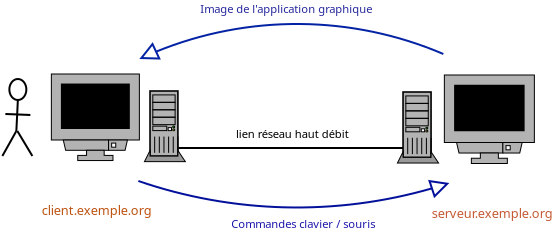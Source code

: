 <?xml version="1.0"?>
<dia:diagram xmlns:dia="http://www.lysator.liu.se/~alla/dia/">
  <dia:layer name="Arri&#232;re-plan" visible="true">
    <dia:object type="Network - General Monitor (With Stand)" version="0" id="O0">
      <dia:attribute name="obj_pos">
        <dia:point val="5.95,8.777"/>
      </dia:attribute>
      <dia:attribute name="obj_bb">
        <dia:rectangle val="3.71,4.41;8.19,9.923"/>
      </dia:attribute>
      <dia:attribute name="elem_corner">
        <dia:point val="3.75,4.45"/>
      </dia:attribute>
      <dia:attribute name="elem_width">
        <dia:real val="4.4"/>
      </dia:attribute>
      <dia:attribute name="elem_height">
        <dia:real val="4.327"/>
      </dia:attribute>
      <dia:attribute name="magnify">
        <dia:real val="1.467"/>
      </dia:attribute>
      <dia:attribute name="text">
        <dia:composite type="text">
          <dia:attribute name="string">
            <dia:string>##</dia:string>
          </dia:attribute>
          <dia:attribute name="font">
            <dia:font name="Courier"/>
          </dia:attribute>
          <dia:attribute name="height">
            <dia:real val="1"/>
          </dia:attribute>
          <dia:attribute name="pos">
            <dia:point val="5.95,9.695"/>
          </dia:attribute>
          <dia:attribute name="color">
            <dia:color val="#000000"/>
          </dia:attribute>
          <dia:attribute name="alignment">
            <dia:enum val="1"/>
          </dia:attribute>
        </dia:composite>
      </dia:attribute>
    </dia:object>
    <dia:object type="Network - General Monitor (With Stand)" version="0" id="O1">
      <dia:attribute name="obj_pos">
        <dia:point val="25.65,8.925"/>
      </dia:attribute>
      <dia:attribute name="obj_bb">
        <dia:rectangle val="23.36,4.46;27.94,10.075"/>
      </dia:attribute>
      <dia:attribute name="elem_corner">
        <dia:point val="23.4,4.5"/>
      </dia:attribute>
      <dia:attribute name="elem_width">
        <dia:real val="4.5"/>
      </dia:attribute>
      <dia:attribute name="elem_height">
        <dia:real val="4.425"/>
      </dia:attribute>
      <dia:attribute name="magnify">
        <dia:real val="1.5"/>
      </dia:attribute>
      <dia:attribute name="text">
        <dia:composite type="text">
          <dia:attribute name="string">
            <dia:string>##</dia:string>
          </dia:attribute>
          <dia:attribute name="font">
            <dia:font name="Courier"/>
          </dia:attribute>
          <dia:attribute name="height">
            <dia:real val="1"/>
          </dia:attribute>
          <dia:attribute name="pos">
            <dia:point val="25.65,9.846"/>
          </dia:attribute>
          <dia:attribute name="color">
            <dia:color val="#000000"/>
          </dia:attribute>
          <dia:attribute name="alignment">
            <dia:enum val="1"/>
          </dia:attribute>
        </dia:composite>
      </dia:attribute>
    </dia:object>
    <dia:object type="Standard - Text" version="0" id="O2">
      <dia:attribute name="obj_pos">
        <dia:point val="6.05,11.5"/>
      </dia:attribute>
      <dia:attribute name="obj_bb">
        <dia:rectangle val="2.661,10.887;9.439,11.687"/>
      </dia:attribute>
      <dia:attribute name="text">
        <dia:composite type="text">
          <dia:attribute name="string">
            <dia:string>#client.exemple.org#</dia:string>
          </dia:attribute>
          <dia:attribute name="font">
            <dia:font name="Helvetica"/>
          </dia:attribute>
          <dia:attribute name="height">
            <dia:real val="0.8"/>
          </dia:attribute>
          <dia:attribute name="pos">
            <dia:point val="6.05,11.5"/>
          </dia:attribute>
          <dia:attribute name="color">
            <dia:color val="#bd5211"/>
          </dia:attribute>
          <dia:attribute name="alignment">
            <dia:enum val="1"/>
          </dia:attribute>
        </dia:composite>
      </dia:attribute>
    </dia:object>
    <dia:object type="Standard - Text" version="0" id="O3">
      <dia:attribute name="obj_pos">
        <dia:point val="25.8,11.65"/>
      </dia:attribute>
      <dia:attribute name="obj_bb">
        <dia:rectangle val="22.007,11.037;29.593,11.837"/>
      </dia:attribute>
      <dia:attribute name="text">
        <dia:composite type="text">
          <dia:attribute name="string">
            <dia:string>#serveur.exemple.org#</dia:string>
          </dia:attribute>
          <dia:attribute name="font">
            <dia:font name="Helvetica"/>
          </dia:attribute>
          <dia:attribute name="height">
            <dia:real val="0.8"/>
          </dia:attribute>
          <dia:attribute name="pos">
            <dia:point val="25.8,11.65"/>
          </dia:attribute>
          <dia:attribute name="color">
            <dia:color val="#c55a34"/>
          </dia:attribute>
          <dia:attribute name="alignment">
            <dia:enum val="1"/>
          </dia:attribute>
        </dia:composite>
      </dia:attribute>
    </dia:object>
    <dia:object type="Standard - Arc" version="0" id="O4">
      <dia:attribute name="obj_pos">
        <dia:point val="8.15,3.7"/>
      </dia:attribute>
      <dia:attribute name="obj_bb">
        <dia:rectangle val="8.1,1.9;23.4,4.5"/>
      </dia:attribute>
      <dia:attribute name="conn_endpoints">
        <dia:point val="8.15,3.7"/>
        <dia:point val="23.35,3.45"/>
      </dia:attribute>
      <dia:attribute name="arc_color">
        <dia:color val="#0423a4"/>
      </dia:attribute>
      <dia:attribute name="curve_distance">
        <dia:real val="-1.623"/>
      </dia:attribute>
      <dia:attribute name="start_arrow">
        <dia:enum val="2"/>
      </dia:attribute>
      <dia:attribute name="start_arrow_length">
        <dia:real val="0.8"/>
      </dia:attribute>
      <dia:attribute name="start_arrow_width">
        <dia:real val="0.8"/>
      </dia:attribute>
    </dia:object>
    <dia:object type="Standard - Arc" version="0" id="O5">
      <dia:attribute name="obj_pos">
        <dia:point val="8.1,9.8"/>
      </dia:attribute>
      <dia:attribute name="obj_bb">
        <dia:rectangle val="8.05,9.1;23.7,11.175"/>
      </dia:attribute>
      <dia:attribute name="conn_endpoints">
        <dia:point val="8.1,9.8"/>
        <dia:point val="23.65,9.9"/>
      </dia:attribute>
      <dia:attribute name="arc_color">
        <dia:color val="#02109a"/>
      </dia:attribute>
      <dia:attribute name="curve_distance">
        <dia:real val="1.274"/>
      </dia:attribute>
      <dia:attribute name="end_arrow">
        <dia:enum val="2"/>
      </dia:attribute>
      <dia:attribute name="end_arrow_length">
        <dia:real val="0.8"/>
      </dia:attribute>
      <dia:attribute name="end_arrow_width">
        <dia:real val="0.8"/>
      </dia:attribute>
    </dia:object>
    <dia:object type="Standard - Line" version="0" id="O6">
      <dia:attribute name="obj_pos">
        <dia:point val="10.1,8.15"/>
      </dia:attribute>
      <dia:attribute name="obj_bb">
        <dia:rectangle val="10.05,8.1;21.95,8.2"/>
      </dia:attribute>
      <dia:attribute name="conn_endpoints">
        <dia:point val="10.1,8.15"/>
        <dia:point val="21.9,8.15"/>
      </dia:attribute>
      <dia:attribute name="numcp">
        <dia:int val="1"/>
      </dia:attribute>
    </dia:object>
    <dia:object type="Standard - Text" version="0" id="O7">
      <dia:attribute name="obj_pos">
        <dia:point val="15.8,7.65"/>
      </dia:attribute>
      <dia:attribute name="obj_bb">
        <dia:rectangle val="12.303,7.114;19.297,7.814"/>
      </dia:attribute>
      <dia:attribute name="text">
        <dia:composite type="text">
          <dia:attribute name="string">
            <dia:string>#lien r&#233;seau haut d&#233;bit#</dia:string>
          </dia:attribute>
          <dia:attribute name="font">
            <dia:font name="Helvetica"/>
          </dia:attribute>
          <dia:attribute name="height">
            <dia:real val="0.7"/>
          </dia:attribute>
          <dia:attribute name="pos">
            <dia:point val="15.8,7.65"/>
          </dia:attribute>
          <dia:attribute name="color">
            <dia:color val="#000000"/>
          </dia:attribute>
          <dia:attribute name="alignment">
            <dia:enum val="1"/>
          </dia:attribute>
        </dia:composite>
      </dia:attribute>
    </dia:object>
    <dia:object type="Standard - Text" version="0" id="O8">
      <dia:attribute name="obj_pos">
        <dia:point val="15.5,1.4"/>
      </dia:attribute>
      <dia:attribute name="obj_bb">
        <dia:rectangle val="10.299,0.864;20.701,1.564"/>
      </dia:attribute>
      <dia:attribute name="text">
        <dia:composite type="text">
          <dia:attribute name="string">
            <dia:string>#Image de l'application graphique#</dia:string>
          </dia:attribute>
          <dia:attribute name="font">
            <dia:font name="Helvetica"/>
          </dia:attribute>
          <dia:attribute name="height">
            <dia:real val="0.7"/>
          </dia:attribute>
          <dia:attribute name="pos">
            <dia:point val="15.5,1.4"/>
          </dia:attribute>
          <dia:attribute name="color">
            <dia:color val="#26279c"/>
          </dia:attribute>
          <dia:attribute name="alignment">
            <dia:enum val="1"/>
          </dia:attribute>
        </dia:composite>
      </dia:attribute>
    </dia:object>
    <dia:object type="Standard - Text" version="0" id="O9">
      <dia:attribute name="obj_pos">
        <dia:point val="16.35,12.15"/>
      </dia:attribute>
      <dia:attribute name="obj_bb">
        <dia:rectangle val="11.881,11.614;20.819,12.314"/>
      </dia:attribute>
      <dia:attribute name="text">
        <dia:composite type="text">
          <dia:attribute name="string">
            <dia:string>#Commandes clavier / souris#</dia:string>
          </dia:attribute>
          <dia:attribute name="font">
            <dia:font name="Helvetica"/>
          </dia:attribute>
          <dia:attribute name="height">
            <dia:real val="0.7"/>
          </dia:attribute>
          <dia:attribute name="pos">
            <dia:point val="16.35,12.15"/>
          </dia:attribute>
          <dia:attribute name="color">
            <dia:color val="#1d16aa"/>
          </dia:attribute>
          <dia:attribute name="alignment">
            <dia:enum val="1"/>
          </dia:attribute>
        </dia:composite>
      </dia:attribute>
    </dia:object>
    <dia:object type="Standard - Ellipse" version="0" id="O10">
      <dia:attribute name="obj_pos">
        <dia:point val="1.65,4.7"/>
      </dia:attribute>
      <dia:attribute name="obj_bb">
        <dia:rectangle val="1.6,4.65;2.55,5.8"/>
      </dia:attribute>
      <dia:attribute name="elem_corner">
        <dia:point val="1.65,4.7"/>
      </dia:attribute>
      <dia:attribute name="elem_width">
        <dia:real val="0.85"/>
      </dia:attribute>
      <dia:attribute name="elem_height">
        <dia:real val="1.05"/>
      </dia:attribute>
      <dia:attribute name="border_width">
        <dia:real val="0.1"/>
      </dia:attribute>
      <dia:attribute name="border_color">
        <dia:color val="#000100"/>
      </dia:attribute>
    </dia:object>
    <dia:object type="Standard - Line" version="0" id="O11">
      <dia:attribute name="obj_pos">
        <dia:point val="2.075,5.75"/>
      </dia:attribute>
      <dia:attribute name="obj_bb">
        <dia:rectangle val="1.95,5.7;2.125,7.35"/>
      </dia:attribute>
      <dia:attribute name="conn_endpoints">
        <dia:point val="2.075,5.75"/>
        <dia:point val="2,7.3"/>
      </dia:attribute>
      <dia:attribute name="numcp">
        <dia:int val="1"/>
      </dia:attribute>
      <dia:connections>
        <dia:connection handle="0" to="O10" connection="6"/>
      </dia:connections>
    </dia:object>
    <dia:object type="Standard - Line" version="0" id="O12">
      <dia:attribute name="obj_pos">
        <dia:point val="2,7.3"/>
      </dia:attribute>
      <dia:attribute name="obj_bb">
        <dia:rectangle val="1.256,7.256;2.044,8.594"/>
      </dia:attribute>
      <dia:attribute name="conn_endpoints">
        <dia:point val="2,7.3"/>
        <dia:point val="1.3,8.55"/>
      </dia:attribute>
      <dia:attribute name="numcp">
        <dia:int val="1"/>
      </dia:attribute>
    </dia:object>
    <dia:object type="Standard - Line" version="0" id="O13">
      <dia:attribute name="obj_pos">
        <dia:point val="1.45,6.45"/>
      </dia:attribute>
      <dia:attribute name="obj_bb">
        <dia:rectangle val="1.4,6.4;2.75,6.55"/>
      </dia:attribute>
      <dia:attribute name="conn_endpoints">
        <dia:point val="1.45,6.45"/>
        <dia:point val="2.7,6.5"/>
      </dia:attribute>
      <dia:attribute name="numcp">
        <dia:int val="1"/>
      </dia:attribute>
    </dia:object>
    <dia:object type="Network - General Computer (Tower)" version="0" id="O14">
      <dia:attribute name="obj_pos">
        <dia:point val="9.426,8.833"/>
      </dia:attribute>
      <dia:attribute name="obj_bb">
        <dia:rectangle val="8.41,5.26;10.443,9.926"/>
      </dia:attribute>
      <dia:attribute name="elem_corner">
        <dia:point val="8.45,5.3"/>
      </dia:attribute>
      <dia:attribute name="elem_width">
        <dia:real val="1.953"/>
      </dia:attribute>
      <dia:attribute name="elem_height">
        <dia:real val="3.533"/>
      </dia:attribute>
      <dia:attribute name="magnify">
        <dia:real val="0.93"/>
      </dia:attribute>
      <dia:attribute name="text">
        <dia:composite type="text">
          <dia:attribute name="string">
            <dia:string>##</dia:string>
          </dia:attribute>
          <dia:attribute name="font">
            <dia:font name="Courier"/>
          </dia:attribute>
          <dia:attribute name="height">
            <dia:real val="1"/>
          </dia:attribute>
          <dia:attribute name="pos">
            <dia:point val="9.426,9.698"/>
          </dia:attribute>
          <dia:attribute name="color">
            <dia:color val="#000000"/>
          </dia:attribute>
          <dia:attribute name="alignment">
            <dia:enum val="1"/>
          </dia:attribute>
        </dia:composite>
      </dia:attribute>
    </dia:object>
    <dia:object type="Network - General Computer (Tower)" version="0" id="O15">
      <dia:attribute name="obj_pos">
        <dia:point val="22.081,8.9"/>
      </dia:attribute>
      <dia:attribute name="obj_bb">
        <dia:rectangle val="21.06,5.31;23.102,9.993"/>
      </dia:attribute>
      <dia:attribute name="elem_corner">
        <dia:point val="21.1,5.35"/>
      </dia:attribute>
      <dia:attribute name="elem_width">
        <dia:real val="1.962"/>
      </dia:attribute>
      <dia:attribute name="elem_height">
        <dia:real val="3.55"/>
      </dia:attribute>
      <dia:attribute name="magnify">
        <dia:real val="0.934"/>
      </dia:attribute>
      <dia:attribute name="text">
        <dia:composite type="text">
          <dia:attribute name="string">
            <dia:string>##</dia:string>
          </dia:attribute>
          <dia:attribute name="font">
            <dia:font name="Courier"/>
          </dia:attribute>
          <dia:attribute name="height">
            <dia:real val="1"/>
          </dia:attribute>
          <dia:attribute name="pos">
            <dia:point val="22.081,9.765"/>
          </dia:attribute>
          <dia:attribute name="color">
            <dia:color val="#000000"/>
          </dia:attribute>
          <dia:attribute name="alignment">
            <dia:enum val="1"/>
          </dia:attribute>
        </dia:composite>
      </dia:attribute>
    </dia:object>
    <dia:object type="Standard - Line" version="0" id="O16">
      <dia:attribute name="obj_pos">
        <dia:point val="2.05,7.3"/>
      </dia:attribute>
      <dia:attribute name="obj_bb">
        <dia:rectangle val="2.007,7.257;2.843,8.593"/>
      </dia:attribute>
      <dia:attribute name="conn_endpoints">
        <dia:point val="2.05,7.3"/>
        <dia:point val="2.8,8.55"/>
      </dia:attribute>
      <dia:attribute name="numcp">
        <dia:int val="1"/>
      </dia:attribute>
    </dia:object>
  </dia:layer>
</dia:diagram>
